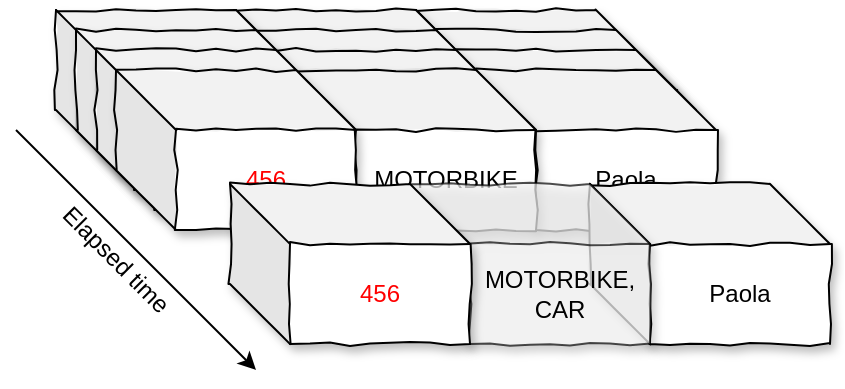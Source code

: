 <mxfile version="14.6.13" type="device"><diagram id="ftrKpRkIRYC0PgSQrEmn" name="Page-1"><mxGraphModel dx="1106" dy="997" grid="1" gridSize="10" guides="1" tooltips="1" connect="1" arrows="1" fold="1" page="1" pageScale="1" pageWidth="827" pageHeight="1169" math="0" shadow="0"><root><mxCell id="0"/><mxCell id="1" parent="0"/><UserObject label="" id="pqZ1Y48AqGvEVTZC42be-7"><mxCell style="shape=cube;whiteSpace=wrap;html=1;boundedLbl=1;backgroundOutline=1;darkOpacity=0.05;darkOpacity2=0.1;shadow=1;sketch=1;sketchStyle=comic;size=30;" parent="1" vertex="1"><mxGeometry x="390" y="250" width="120" height="80" as="geometry"/></mxCell></UserObject><UserObject label="" id="pqZ1Y48AqGvEVTZC42be-8"><mxCell style="shape=cube;whiteSpace=wrap;html=1;boundedLbl=1;backgroundOutline=1;darkOpacity=0.05;darkOpacity2=0.1;shadow=1;sketch=1;sketchStyle=comic;size=30;" parent="1" vertex="1"><mxGeometry x="300" y="250" width="120" height="80" as="geometry"/></mxCell></UserObject><UserObject label="" id="pqZ1Y48AqGvEVTZC42be-9"><mxCell style="shape=cube;whiteSpace=wrap;html=1;boundedLbl=1;backgroundOutline=1;darkOpacity=0.05;darkOpacity2=0.1;shadow=1;sketch=1;sketchStyle=comic;size=30;" parent="1" vertex="1"><mxGeometry x="210" y="250" width="120" height="80" as="geometry"/></mxCell></UserObject><UserObject label="" id="pqZ1Y48AqGvEVTZC42be-11"><mxCell style="shape=cube;whiteSpace=wrap;html=1;boundedLbl=1;backgroundOutline=1;darkOpacity=0.05;darkOpacity2=0.1;shadow=1;sketch=1;sketchStyle=comic;size=30;" parent="1" vertex="1"><mxGeometry x="400" y="260" width="120" height="80" as="geometry"/></mxCell></UserObject><UserObject label="" id="pqZ1Y48AqGvEVTZC42be-12"><mxCell style="shape=cube;whiteSpace=wrap;html=1;boundedLbl=1;backgroundOutline=1;darkOpacity=0.05;darkOpacity2=0.1;shadow=1;sketch=1;sketchStyle=comic;size=30;" parent="1" vertex="1"><mxGeometry x="310" y="260" width="120" height="80" as="geometry"/></mxCell></UserObject><UserObject label="" id="pqZ1Y48AqGvEVTZC42be-13"><mxCell style="shape=cube;whiteSpace=wrap;html=1;boundedLbl=1;backgroundOutline=1;darkOpacity=0.05;darkOpacity2=0.1;shadow=1;sketch=1;sketchStyle=comic;size=30;" parent="1" vertex="1"><mxGeometry x="220" y="260" width="120" height="80" as="geometry"/></mxCell></UserObject><UserObject label="" id="pqZ1Y48AqGvEVTZC42be-14"><mxCell style="shape=cube;whiteSpace=wrap;html=1;boundedLbl=1;backgroundOutline=1;darkOpacity=0.05;darkOpacity2=0.1;shadow=1;sketch=1;sketchStyle=comic;size=30;" parent="1" vertex="1"><mxGeometry x="410" y="270" width="120" height="80" as="geometry"/></mxCell></UserObject><UserObject label="" id="pqZ1Y48AqGvEVTZC42be-15"><mxCell style="shape=cube;whiteSpace=wrap;html=1;boundedLbl=1;backgroundOutline=1;darkOpacity=0.05;darkOpacity2=0.1;shadow=1;sketch=1;sketchStyle=comic;size=30;" parent="1" vertex="1"><mxGeometry x="320" y="270" width="120" height="80" as="geometry"/></mxCell></UserObject><UserObject label="" id="pqZ1Y48AqGvEVTZC42be-16"><mxCell style="shape=cube;whiteSpace=wrap;html=1;boundedLbl=1;backgroundOutline=1;darkOpacity=0.05;darkOpacity2=0.1;shadow=1;sketch=1;sketchStyle=comic;size=30;" parent="1" vertex="1"><mxGeometry x="230" y="270" width="120" height="80" as="geometry"/></mxCell></UserObject><UserObject label="Paola" id="pqZ1Y48AqGvEVTZC42be-17"><mxCell style="shape=cube;whiteSpace=wrap;html=1;boundedLbl=1;backgroundOutline=1;darkOpacity=0.05;darkOpacity2=0.1;shadow=1;sketch=1;sketchStyle=comic;size=30;" parent="1" vertex="1"><mxGeometry x="420" y="280" width="120" height="80" as="geometry"/></mxCell></UserObject><UserObject label="MOTORBIKE" id="pqZ1Y48AqGvEVTZC42be-18"><mxCell style="shape=cube;whiteSpace=wrap;html=1;boundedLbl=1;backgroundOutline=1;darkOpacity=0.05;darkOpacity2=0.1;shadow=1;sketch=1;sketchStyle=comic;size=30;" parent="1" vertex="1"><mxGeometry x="330" y="280" width="120" height="80" as="geometry"/></mxCell></UserObject><UserObject label="&lt;font color=&quot;#ff0000&quot;&gt;456&lt;/font&gt;" id="pqZ1Y48AqGvEVTZC42be-19"><mxCell style="shape=cube;whiteSpace=wrap;html=1;boundedLbl=1;backgroundOutline=1;darkOpacity=0.05;darkOpacity2=0.1;shadow=1;sketch=1;sketchStyle=comic;size=30;" parent="1" vertex="1"><mxGeometry x="240" y="280" width="120" height="80" as="geometry"/></mxCell></UserObject><UserObject label="Paola" id="pqZ1Y48AqGvEVTZC42be-20"><mxCell style="shape=cube;whiteSpace=wrap;html=1;boundedLbl=1;backgroundOutline=1;darkOpacity=0.05;darkOpacity2=0.1;shadow=1;sketch=1;sketchStyle=comic;size=30;" parent="1" vertex="1"><mxGeometry x="477" y="337" width="120" height="80" as="geometry"/></mxCell></UserObject><UserObject label="MOTORBIKE,&lt;br&gt;CAR" id="pqZ1Y48AqGvEVTZC42be-21"><mxCell style="shape=cube;whiteSpace=wrap;html=1;boundedLbl=1;backgroundOutline=1;darkOpacity=0.05;darkOpacity2=0.1;shadow=1;sketch=1;sketchStyle=comic;size=30;opacity=70;" parent="1" vertex="1"><mxGeometry x="387" y="337" width="120" height="80" as="geometry"/></mxCell></UserObject><UserObject label="&lt;font color=&quot;#ff0000&quot;&gt;456&lt;/font&gt;" id="pqZ1Y48AqGvEVTZC42be-22"><mxCell style="shape=cube;whiteSpace=wrap;html=1;boundedLbl=1;backgroundOutline=1;darkOpacity=0.05;darkOpacity2=0.1;shadow=1;sketch=1;sketchStyle=comic;size=30;" parent="1" vertex="1"><mxGeometry x="297" y="337" width="120" height="80" as="geometry"/></mxCell></UserObject><mxCell id="pqZ1Y48AqGvEVTZC42be-24" value="" style="endArrow=classic;html=1;" parent="1" edge="1"><mxGeometry width="50" height="50" relative="1" as="geometry"><mxPoint x="190" y="310" as="sourcePoint"/><mxPoint x="310" y="430" as="targetPoint"/></mxGeometry></mxCell><mxCell id="pqZ1Y48AqGvEVTZC42be-26" value="Elapsed time" style="text;html=1;strokeColor=none;fillColor=none;align=center;verticalAlign=middle;whiteSpace=wrap;rounded=0;shadow=1;sketch=1;sketchStyle=comic;rotation=45;" parent="1" vertex="1"><mxGeometry x="200" y="365" width="80" height="20" as="geometry"/></mxCell></root></mxGraphModel></diagram></mxfile>